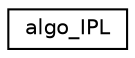 digraph "Graphe hiérarchique des classes"
{
  edge [fontname="Helvetica",fontsize="10",labelfontname="Helvetica",labelfontsize="10"];
  node [fontname="Helvetica",fontsize="10",shape=record];
  rankdir="LR";
  Node0 [label="algo_IPL",height=0.2,width=0.4,color="black", fillcolor="white", style="filled",URL="$classalgo___i_p_l.html"];
}

